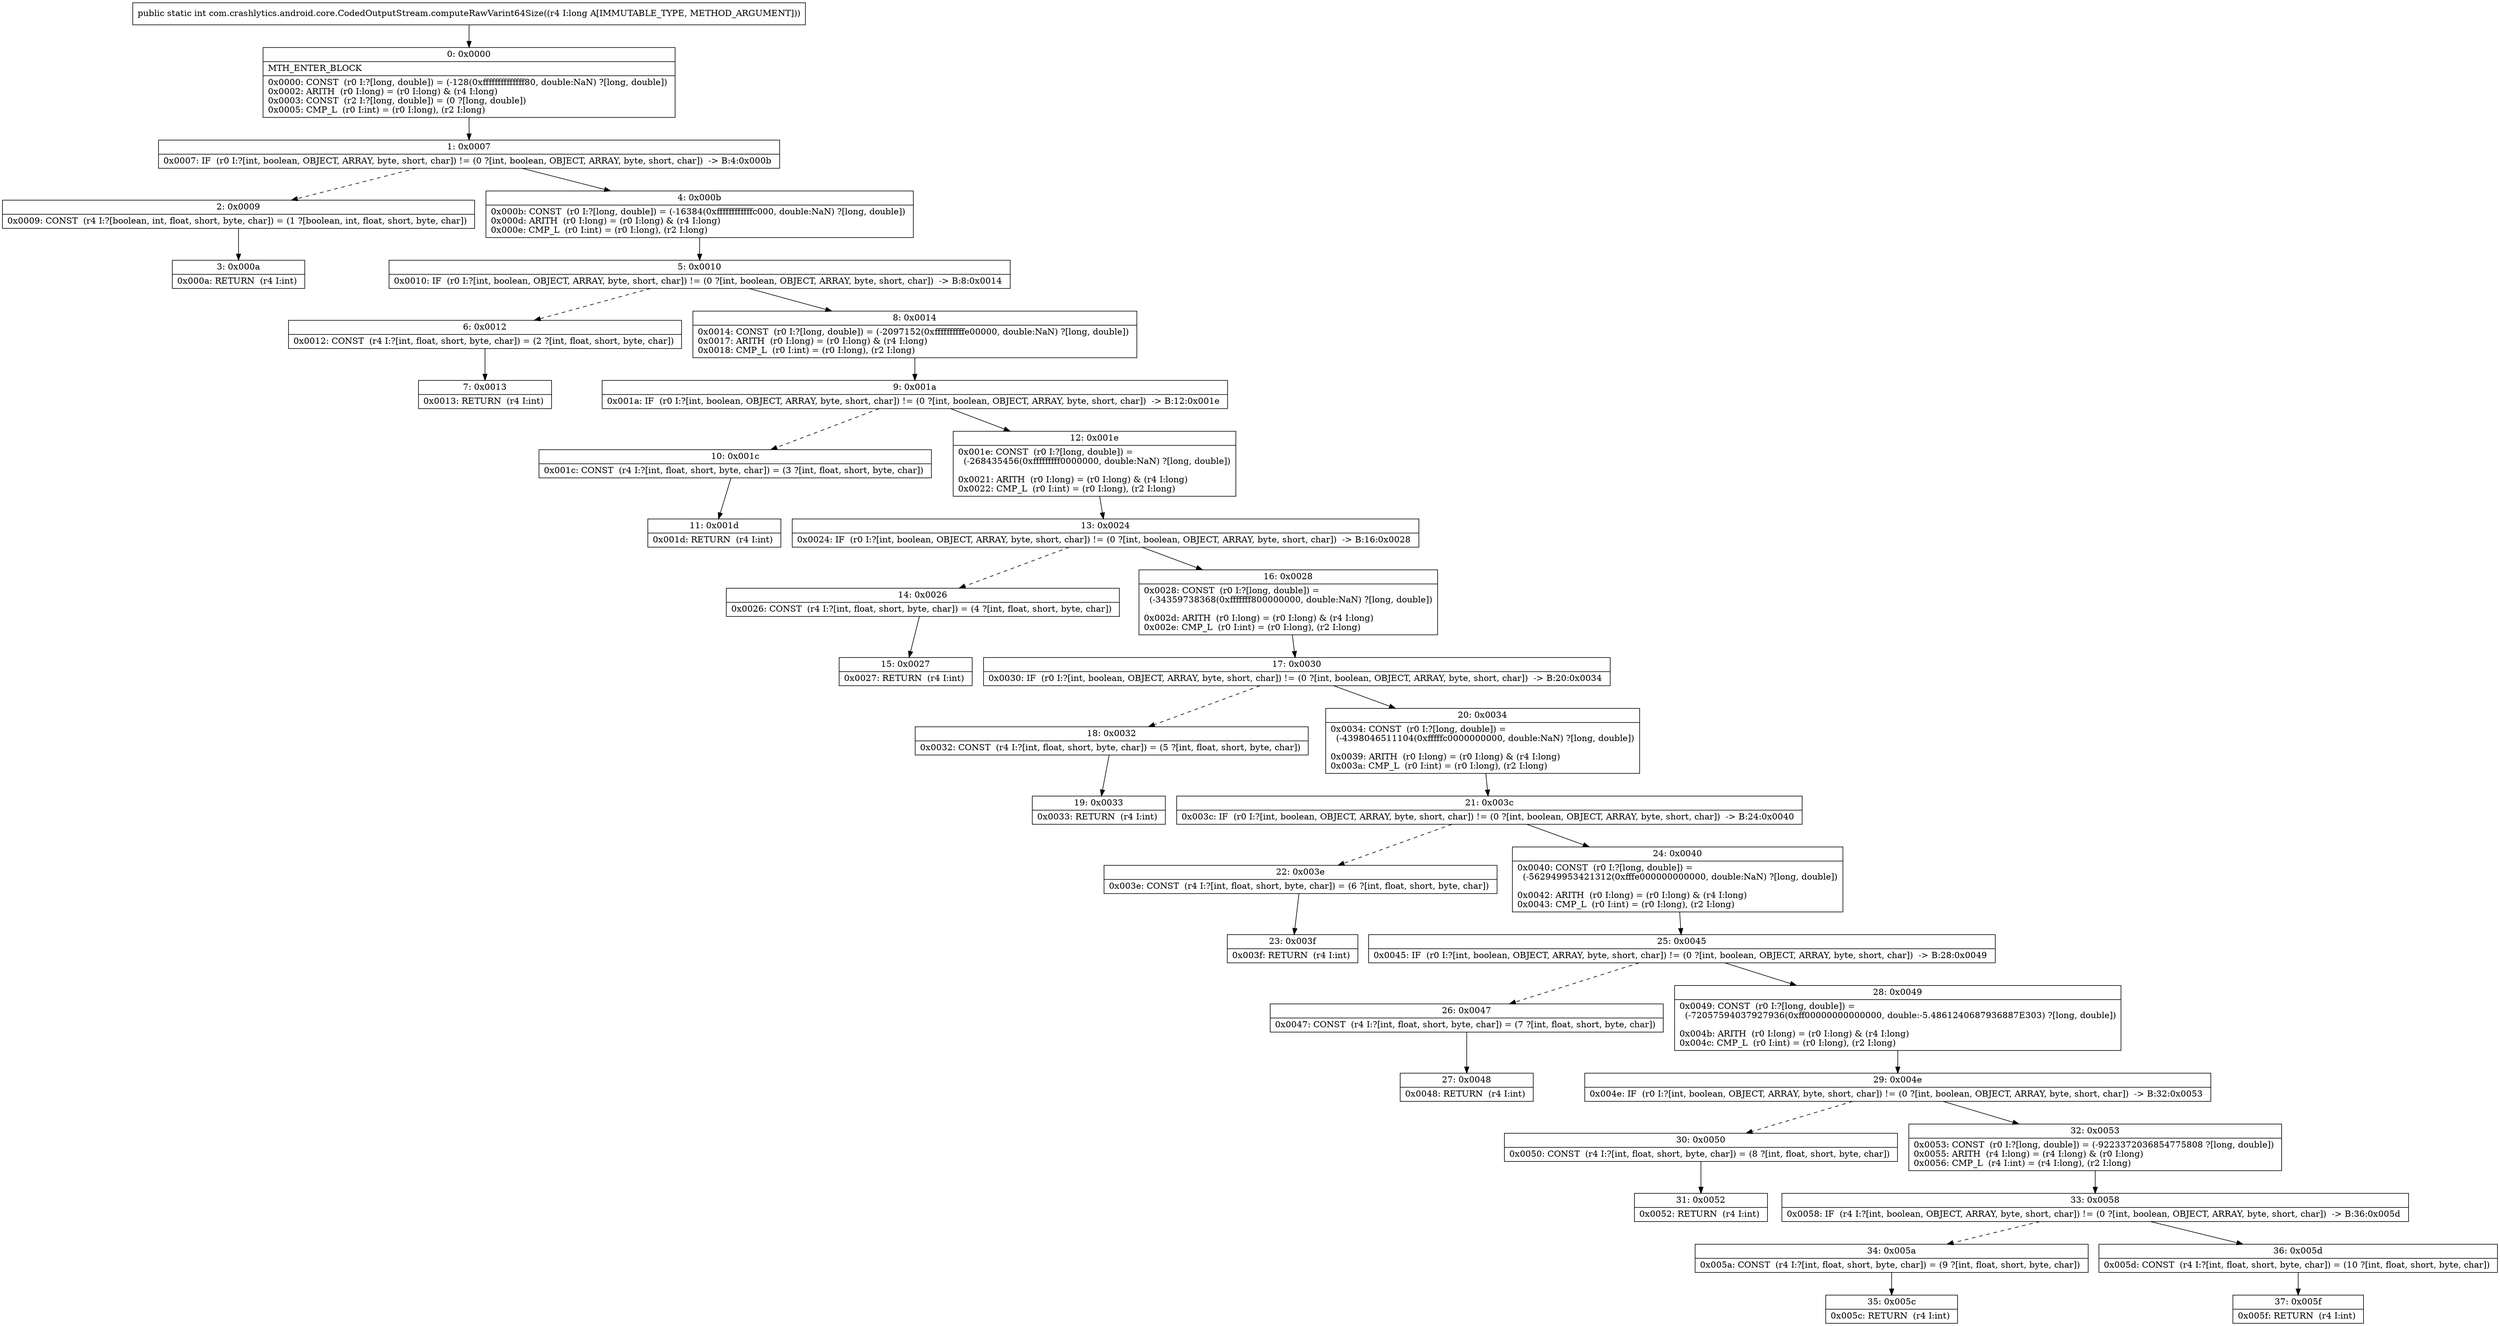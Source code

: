 digraph "CFG forcom.crashlytics.android.core.CodedOutputStream.computeRawVarint64Size(J)I" {
Node_0 [shape=record,label="{0\:\ 0x0000|MTH_ENTER_BLOCK\l|0x0000: CONST  (r0 I:?[long, double]) = (\-128(0xffffffffffffff80, double:NaN) ?[long, double]) \l0x0002: ARITH  (r0 I:long) = (r0 I:long) & (r4 I:long) \l0x0003: CONST  (r2 I:?[long, double]) = (0 ?[long, double]) \l0x0005: CMP_L  (r0 I:int) = (r0 I:long), (r2 I:long) \l}"];
Node_1 [shape=record,label="{1\:\ 0x0007|0x0007: IF  (r0 I:?[int, boolean, OBJECT, ARRAY, byte, short, char]) != (0 ?[int, boolean, OBJECT, ARRAY, byte, short, char])  \-\> B:4:0x000b \l}"];
Node_2 [shape=record,label="{2\:\ 0x0009|0x0009: CONST  (r4 I:?[boolean, int, float, short, byte, char]) = (1 ?[boolean, int, float, short, byte, char]) \l}"];
Node_3 [shape=record,label="{3\:\ 0x000a|0x000a: RETURN  (r4 I:int) \l}"];
Node_4 [shape=record,label="{4\:\ 0x000b|0x000b: CONST  (r0 I:?[long, double]) = (\-16384(0xffffffffffffc000, double:NaN) ?[long, double]) \l0x000d: ARITH  (r0 I:long) = (r0 I:long) & (r4 I:long) \l0x000e: CMP_L  (r0 I:int) = (r0 I:long), (r2 I:long) \l}"];
Node_5 [shape=record,label="{5\:\ 0x0010|0x0010: IF  (r0 I:?[int, boolean, OBJECT, ARRAY, byte, short, char]) != (0 ?[int, boolean, OBJECT, ARRAY, byte, short, char])  \-\> B:8:0x0014 \l}"];
Node_6 [shape=record,label="{6\:\ 0x0012|0x0012: CONST  (r4 I:?[int, float, short, byte, char]) = (2 ?[int, float, short, byte, char]) \l}"];
Node_7 [shape=record,label="{7\:\ 0x0013|0x0013: RETURN  (r4 I:int) \l}"];
Node_8 [shape=record,label="{8\:\ 0x0014|0x0014: CONST  (r0 I:?[long, double]) = (\-2097152(0xffffffffffe00000, double:NaN) ?[long, double]) \l0x0017: ARITH  (r0 I:long) = (r0 I:long) & (r4 I:long) \l0x0018: CMP_L  (r0 I:int) = (r0 I:long), (r2 I:long) \l}"];
Node_9 [shape=record,label="{9\:\ 0x001a|0x001a: IF  (r0 I:?[int, boolean, OBJECT, ARRAY, byte, short, char]) != (0 ?[int, boolean, OBJECT, ARRAY, byte, short, char])  \-\> B:12:0x001e \l}"];
Node_10 [shape=record,label="{10\:\ 0x001c|0x001c: CONST  (r4 I:?[int, float, short, byte, char]) = (3 ?[int, float, short, byte, char]) \l}"];
Node_11 [shape=record,label="{11\:\ 0x001d|0x001d: RETURN  (r4 I:int) \l}"];
Node_12 [shape=record,label="{12\:\ 0x001e|0x001e: CONST  (r0 I:?[long, double]) = \l  (\-268435456(0xfffffffff0000000, double:NaN) ?[long, double])\l \l0x0021: ARITH  (r0 I:long) = (r0 I:long) & (r4 I:long) \l0x0022: CMP_L  (r0 I:int) = (r0 I:long), (r2 I:long) \l}"];
Node_13 [shape=record,label="{13\:\ 0x0024|0x0024: IF  (r0 I:?[int, boolean, OBJECT, ARRAY, byte, short, char]) != (0 ?[int, boolean, OBJECT, ARRAY, byte, short, char])  \-\> B:16:0x0028 \l}"];
Node_14 [shape=record,label="{14\:\ 0x0026|0x0026: CONST  (r4 I:?[int, float, short, byte, char]) = (4 ?[int, float, short, byte, char]) \l}"];
Node_15 [shape=record,label="{15\:\ 0x0027|0x0027: RETURN  (r4 I:int) \l}"];
Node_16 [shape=record,label="{16\:\ 0x0028|0x0028: CONST  (r0 I:?[long, double]) = \l  (\-34359738368(0xfffffff800000000, double:NaN) ?[long, double])\l \l0x002d: ARITH  (r0 I:long) = (r0 I:long) & (r4 I:long) \l0x002e: CMP_L  (r0 I:int) = (r0 I:long), (r2 I:long) \l}"];
Node_17 [shape=record,label="{17\:\ 0x0030|0x0030: IF  (r0 I:?[int, boolean, OBJECT, ARRAY, byte, short, char]) != (0 ?[int, boolean, OBJECT, ARRAY, byte, short, char])  \-\> B:20:0x0034 \l}"];
Node_18 [shape=record,label="{18\:\ 0x0032|0x0032: CONST  (r4 I:?[int, float, short, byte, char]) = (5 ?[int, float, short, byte, char]) \l}"];
Node_19 [shape=record,label="{19\:\ 0x0033|0x0033: RETURN  (r4 I:int) \l}"];
Node_20 [shape=record,label="{20\:\ 0x0034|0x0034: CONST  (r0 I:?[long, double]) = \l  (\-4398046511104(0xfffffc0000000000, double:NaN) ?[long, double])\l \l0x0039: ARITH  (r0 I:long) = (r0 I:long) & (r4 I:long) \l0x003a: CMP_L  (r0 I:int) = (r0 I:long), (r2 I:long) \l}"];
Node_21 [shape=record,label="{21\:\ 0x003c|0x003c: IF  (r0 I:?[int, boolean, OBJECT, ARRAY, byte, short, char]) != (0 ?[int, boolean, OBJECT, ARRAY, byte, short, char])  \-\> B:24:0x0040 \l}"];
Node_22 [shape=record,label="{22\:\ 0x003e|0x003e: CONST  (r4 I:?[int, float, short, byte, char]) = (6 ?[int, float, short, byte, char]) \l}"];
Node_23 [shape=record,label="{23\:\ 0x003f|0x003f: RETURN  (r4 I:int) \l}"];
Node_24 [shape=record,label="{24\:\ 0x0040|0x0040: CONST  (r0 I:?[long, double]) = \l  (\-562949953421312(0xfffe000000000000, double:NaN) ?[long, double])\l \l0x0042: ARITH  (r0 I:long) = (r0 I:long) & (r4 I:long) \l0x0043: CMP_L  (r0 I:int) = (r0 I:long), (r2 I:long) \l}"];
Node_25 [shape=record,label="{25\:\ 0x0045|0x0045: IF  (r0 I:?[int, boolean, OBJECT, ARRAY, byte, short, char]) != (0 ?[int, boolean, OBJECT, ARRAY, byte, short, char])  \-\> B:28:0x0049 \l}"];
Node_26 [shape=record,label="{26\:\ 0x0047|0x0047: CONST  (r4 I:?[int, float, short, byte, char]) = (7 ?[int, float, short, byte, char]) \l}"];
Node_27 [shape=record,label="{27\:\ 0x0048|0x0048: RETURN  (r4 I:int) \l}"];
Node_28 [shape=record,label="{28\:\ 0x0049|0x0049: CONST  (r0 I:?[long, double]) = \l  (\-72057594037927936(0xff00000000000000, double:\-5.4861240687936887E303) ?[long, double])\l \l0x004b: ARITH  (r0 I:long) = (r0 I:long) & (r4 I:long) \l0x004c: CMP_L  (r0 I:int) = (r0 I:long), (r2 I:long) \l}"];
Node_29 [shape=record,label="{29\:\ 0x004e|0x004e: IF  (r0 I:?[int, boolean, OBJECT, ARRAY, byte, short, char]) != (0 ?[int, boolean, OBJECT, ARRAY, byte, short, char])  \-\> B:32:0x0053 \l}"];
Node_30 [shape=record,label="{30\:\ 0x0050|0x0050: CONST  (r4 I:?[int, float, short, byte, char]) = (8 ?[int, float, short, byte, char]) \l}"];
Node_31 [shape=record,label="{31\:\ 0x0052|0x0052: RETURN  (r4 I:int) \l}"];
Node_32 [shape=record,label="{32\:\ 0x0053|0x0053: CONST  (r0 I:?[long, double]) = (\-9223372036854775808 ?[long, double]) \l0x0055: ARITH  (r4 I:long) = (r4 I:long) & (r0 I:long) \l0x0056: CMP_L  (r4 I:int) = (r4 I:long), (r2 I:long) \l}"];
Node_33 [shape=record,label="{33\:\ 0x0058|0x0058: IF  (r4 I:?[int, boolean, OBJECT, ARRAY, byte, short, char]) != (0 ?[int, boolean, OBJECT, ARRAY, byte, short, char])  \-\> B:36:0x005d \l}"];
Node_34 [shape=record,label="{34\:\ 0x005a|0x005a: CONST  (r4 I:?[int, float, short, byte, char]) = (9 ?[int, float, short, byte, char]) \l}"];
Node_35 [shape=record,label="{35\:\ 0x005c|0x005c: RETURN  (r4 I:int) \l}"];
Node_36 [shape=record,label="{36\:\ 0x005d|0x005d: CONST  (r4 I:?[int, float, short, byte, char]) = (10 ?[int, float, short, byte, char]) \l}"];
Node_37 [shape=record,label="{37\:\ 0x005f|0x005f: RETURN  (r4 I:int) \l}"];
MethodNode[shape=record,label="{public static int com.crashlytics.android.core.CodedOutputStream.computeRawVarint64Size((r4 I:long A[IMMUTABLE_TYPE, METHOD_ARGUMENT])) }"];
MethodNode -> Node_0;
Node_0 -> Node_1;
Node_1 -> Node_2[style=dashed];
Node_1 -> Node_4;
Node_2 -> Node_3;
Node_4 -> Node_5;
Node_5 -> Node_6[style=dashed];
Node_5 -> Node_8;
Node_6 -> Node_7;
Node_8 -> Node_9;
Node_9 -> Node_10[style=dashed];
Node_9 -> Node_12;
Node_10 -> Node_11;
Node_12 -> Node_13;
Node_13 -> Node_14[style=dashed];
Node_13 -> Node_16;
Node_14 -> Node_15;
Node_16 -> Node_17;
Node_17 -> Node_18[style=dashed];
Node_17 -> Node_20;
Node_18 -> Node_19;
Node_20 -> Node_21;
Node_21 -> Node_22[style=dashed];
Node_21 -> Node_24;
Node_22 -> Node_23;
Node_24 -> Node_25;
Node_25 -> Node_26[style=dashed];
Node_25 -> Node_28;
Node_26 -> Node_27;
Node_28 -> Node_29;
Node_29 -> Node_30[style=dashed];
Node_29 -> Node_32;
Node_30 -> Node_31;
Node_32 -> Node_33;
Node_33 -> Node_34[style=dashed];
Node_33 -> Node_36;
Node_34 -> Node_35;
Node_36 -> Node_37;
}

